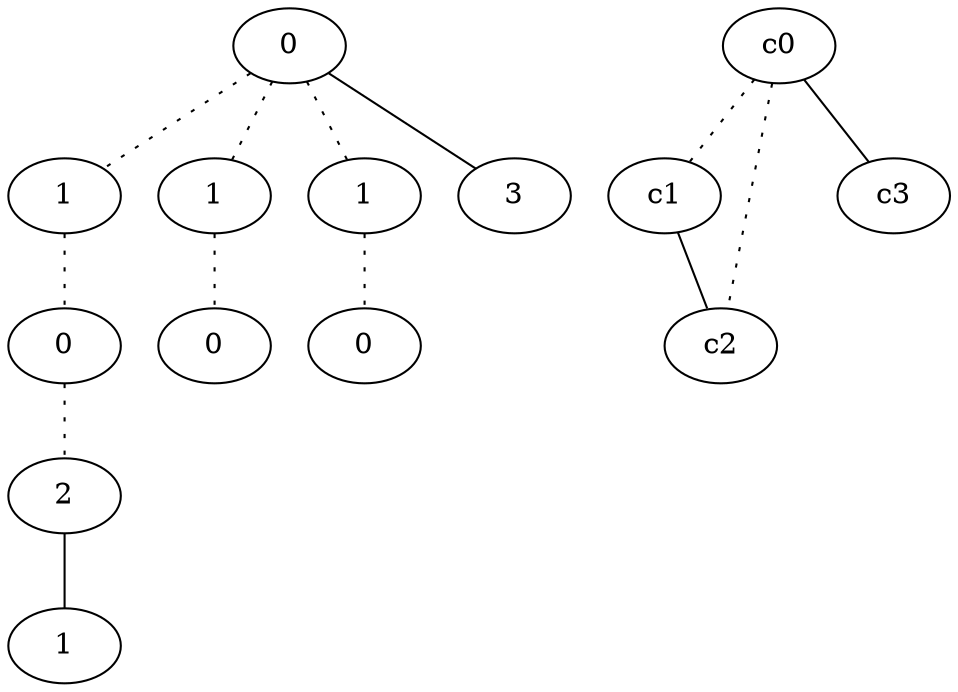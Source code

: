 graph {
a0[label=0];
a1[label=1];
a2[label=0];
a3[label=2];
a4[label=1];
a5[label=1];
a6[label=0];
a7[label=1];
a8[label=0];
a9[label=3];
a0 -- a1 [style=dotted];
a0 -- a5 [style=dotted];
a0 -- a7 [style=dotted];
a0 -- a9;
a1 -- a2 [style=dotted];
a2 -- a3 [style=dotted];
a3 -- a4;
a5 -- a6 [style=dotted];
a7 -- a8 [style=dotted];
c0 -- c1 [style=dotted];
c0 -- c2 [style=dotted];
c0 -- c3;
c1 -- c2;
}
